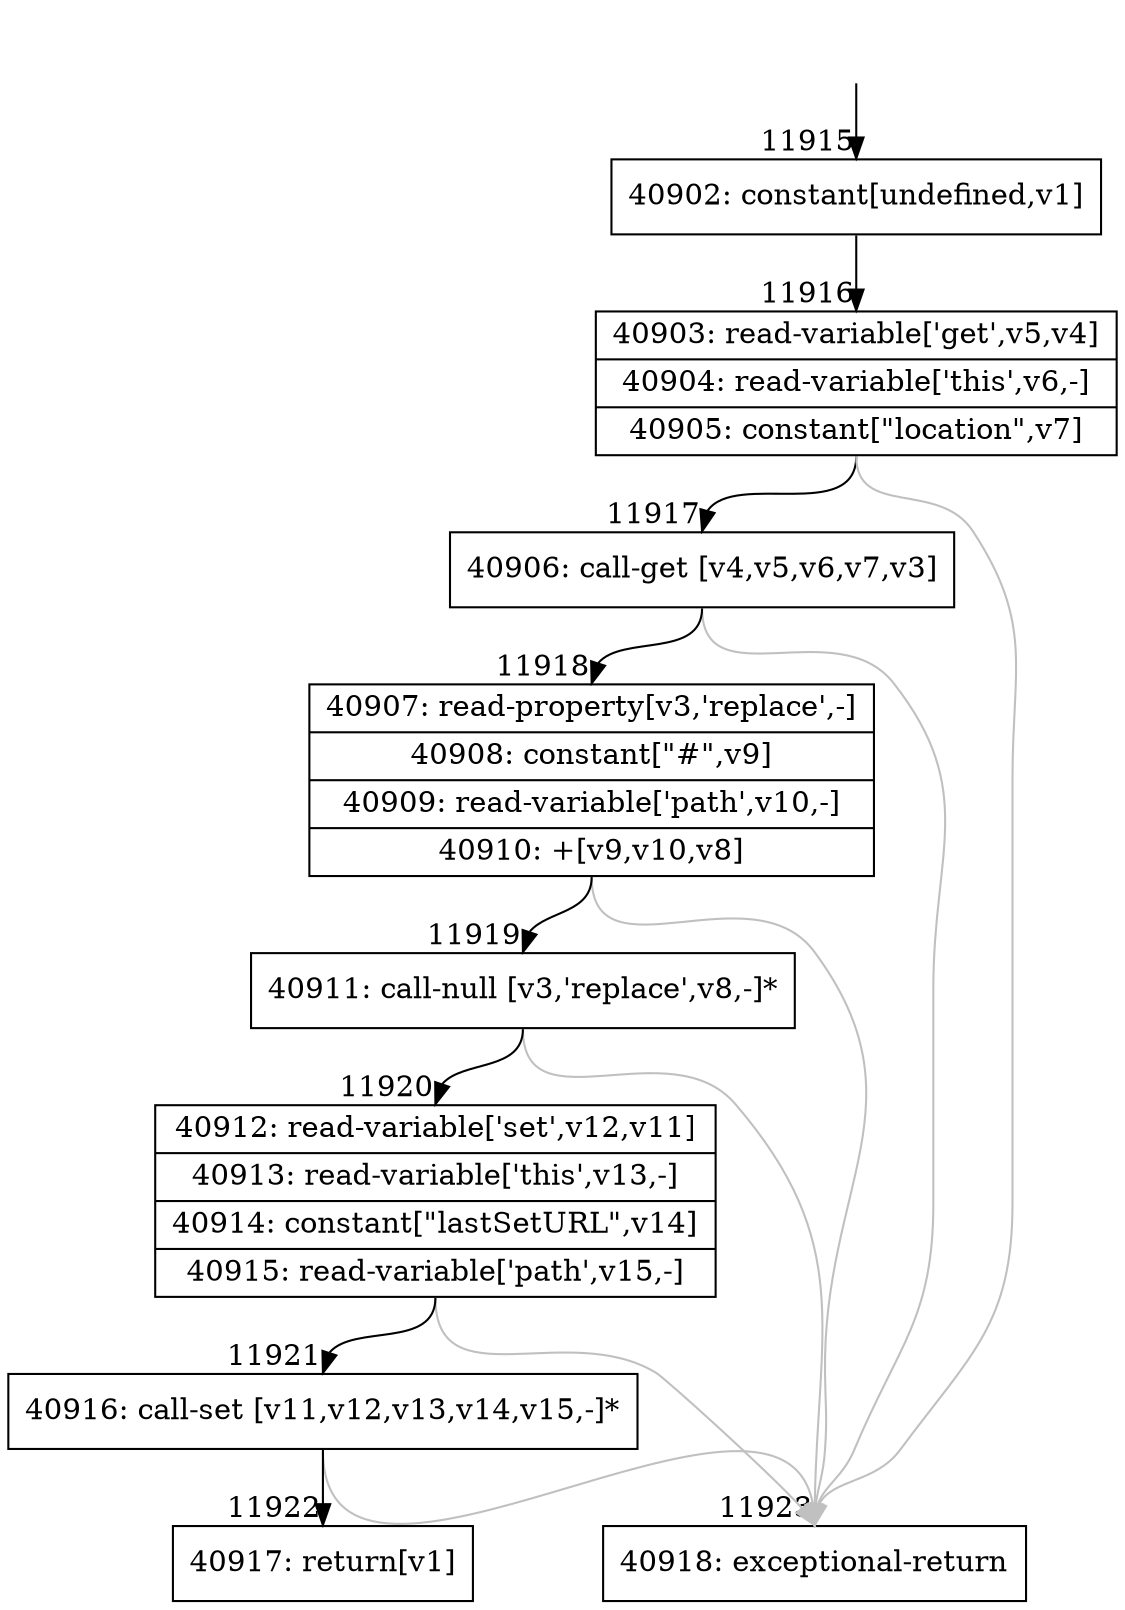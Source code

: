 digraph {
rankdir="TD"
BB_entry980[shape=none,label=""];
BB_entry980 -> BB11915 [tailport=s, headport=n, headlabel="    11915"]
BB11915 [shape=record label="{40902: constant[undefined,v1]}" ] 
BB11915 -> BB11916 [tailport=s, headport=n, headlabel="      11916"]
BB11916 [shape=record label="{40903: read-variable['get',v5,v4]|40904: read-variable['this',v6,-]|40905: constant[\"location\",v7]}" ] 
BB11916 -> BB11917 [tailport=s, headport=n, headlabel="      11917"]
BB11916 -> BB11923 [tailport=s, headport=n, color=gray, headlabel="      11923"]
BB11917 [shape=record label="{40906: call-get [v4,v5,v6,v7,v3]}" ] 
BB11917 -> BB11918 [tailport=s, headport=n, headlabel="      11918"]
BB11917 -> BB11923 [tailport=s, headport=n, color=gray]
BB11918 [shape=record label="{40907: read-property[v3,'replace',-]|40908: constant[\"#\",v9]|40909: read-variable['path',v10,-]|40910: +[v9,v10,v8]}" ] 
BB11918 -> BB11919 [tailport=s, headport=n, headlabel="      11919"]
BB11918 -> BB11923 [tailport=s, headport=n, color=gray]
BB11919 [shape=record label="{40911: call-null [v3,'replace',v8,-]*}" ] 
BB11919 -> BB11920 [tailport=s, headport=n, headlabel="      11920"]
BB11919 -> BB11923 [tailport=s, headport=n, color=gray]
BB11920 [shape=record label="{40912: read-variable['set',v12,v11]|40913: read-variable['this',v13,-]|40914: constant[\"lastSetURL\",v14]|40915: read-variable['path',v15,-]}" ] 
BB11920 -> BB11921 [tailport=s, headport=n, headlabel="      11921"]
BB11920 -> BB11923 [tailport=s, headport=n, color=gray]
BB11921 [shape=record label="{40916: call-set [v11,v12,v13,v14,v15,-]*}" ] 
BB11921 -> BB11922 [tailport=s, headport=n, headlabel="      11922"]
BB11921 -> BB11923 [tailport=s, headport=n, color=gray]
BB11922 [shape=record label="{40917: return[v1]}" ] 
BB11923 [shape=record label="{40918: exceptional-return}" ] 
//#$~ 22016
}
